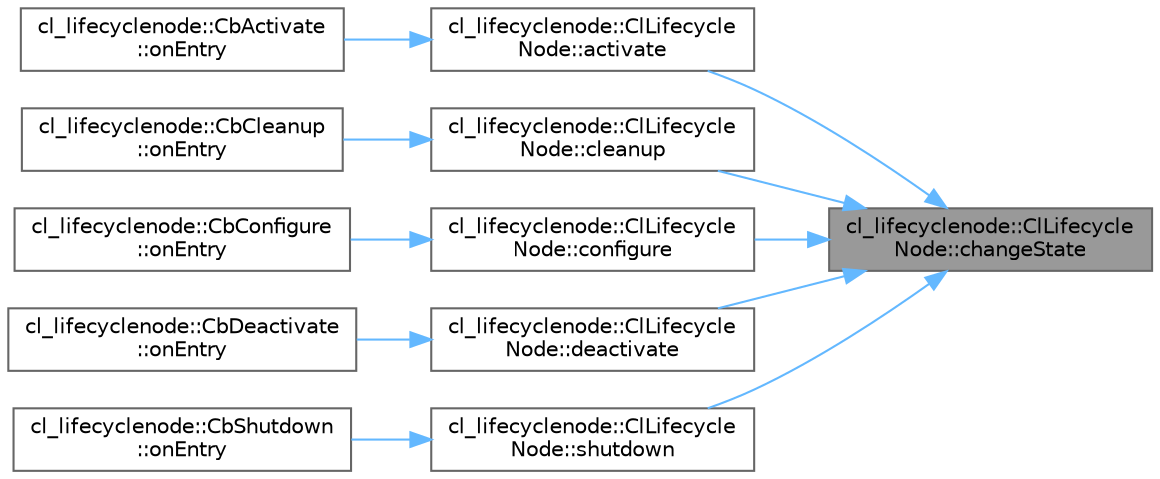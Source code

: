 digraph "cl_lifecyclenode::ClLifecycleNode::changeState"
{
 // LATEX_PDF_SIZE
  bgcolor="transparent";
  edge [fontname=Helvetica,fontsize=10,labelfontname=Helvetica,labelfontsize=10];
  node [fontname=Helvetica,fontsize=10,shape=box,height=0.2,width=0.4];
  rankdir="RL";
  Node1 [label="cl_lifecyclenode::ClLifecycle\lNode::changeState",height=0.2,width=0.4,color="gray40", fillcolor="grey60", style="filled", fontcolor="black",tooltip=" "];
  Node1 -> Node2 [dir="back",color="steelblue1",style="solid"];
  Node2 [label="cl_lifecyclenode::ClLifecycle\lNode::activate",height=0.2,width=0.4,color="grey40", fillcolor="white", style="filled",URL="$classcl__lifecyclenode_1_1ClLifecycleNode.html#aa2fe5f66b960681ecfd108485eb149b4",tooltip=" "];
  Node2 -> Node3 [dir="back",color="steelblue1",style="solid"];
  Node3 [label="cl_lifecyclenode::CbActivate\l::onEntry",height=0.2,width=0.4,color="grey40", fillcolor="white", style="filled",URL="$classcl__lifecyclenode_1_1CbActivate.html#aaad36c5e8e5f6f8fd55e750684cc0be6",tooltip=" "];
  Node1 -> Node4 [dir="back",color="steelblue1",style="solid"];
  Node4 [label="cl_lifecyclenode::ClLifecycle\lNode::cleanup",height=0.2,width=0.4,color="grey40", fillcolor="white", style="filled",URL="$classcl__lifecyclenode_1_1ClLifecycleNode.html#aa6c5ffe1afed609960363bfc0c4bddb1",tooltip=" "];
  Node4 -> Node5 [dir="back",color="steelblue1",style="solid"];
  Node5 [label="cl_lifecyclenode::CbCleanup\l::onEntry",height=0.2,width=0.4,color="grey40", fillcolor="white", style="filled",URL="$classcl__lifecyclenode_1_1CbCleanup.html#a08c6fc630c121df8fce32153495875ec",tooltip=" "];
  Node1 -> Node6 [dir="back",color="steelblue1",style="solid"];
  Node6 [label="cl_lifecyclenode::ClLifecycle\lNode::configure",height=0.2,width=0.4,color="grey40", fillcolor="white", style="filled",URL="$classcl__lifecyclenode_1_1ClLifecycleNode.html#a0a3c4044b3a6b196a1d81f159122a73d",tooltip=" "];
  Node6 -> Node7 [dir="back",color="steelblue1",style="solid"];
  Node7 [label="cl_lifecyclenode::CbConfigure\l::onEntry",height=0.2,width=0.4,color="grey40", fillcolor="white", style="filled",URL="$classcl__lifecyclenode_1_1CbConfigure.html#aa44b0814758c246d1ae3acbf020c5813",tooltip=" "];
  Node1 -> Node8 [dir="back",color="steelblue1",style="solid"];
  Node8 [label="cl_lifecyclenode::ClLifecycle\lNode::deactivate",height=0.2,width=0.4,color="grey40", fillcolor="white", style="filled",URL="$classcl__lifecyclenode_1_1ClLifecycleNode.html#a88451ba3845d7b902aabed3ec6c01474",tooltip=" "];
  Node8 -> Node9 [dir="back",color="steelblue1",style="solid"];
  Node9 [label="cl_lifecyclenode::CbDeactivate\l::onEntry",height=0.2,width=0.4,color="grey40", fillcolor="white", style="filled",URL="$classcl__lifecyclenode_1_1CbDeactivate.html#a5a99b4d18086543c0288f7edd176fb16",tooltip=" "];
  Node1 -> Node10 [dir="back",color="steelblue1",style="solid"];
  Node10 [label="cl_lifecyclenode::ClLifecycle\lNode::shutdown",height=0.2,width=0.4,color="grey40", fillcolor="white", style="filled",URL="$classcl__lifecyclenode_1_1ClLifecycleNode.html#adb7600c461564780095bb731927b6192",tooltip=" "];
  Node10 -> Node11 [dir="back",color="steelblue1",style="solid"];
  Node11 [label="cl_lifecyclenode::CbShutdown\l::onEntry",height=0.2,width=0.4,color="grey40", fillcolor="white", style="filled",URL="$classcl__lifecyclenode_1_1CbShutdown.html#aa97e12499d0dac5e72b26350e0776094",tooltip=" "];
}
